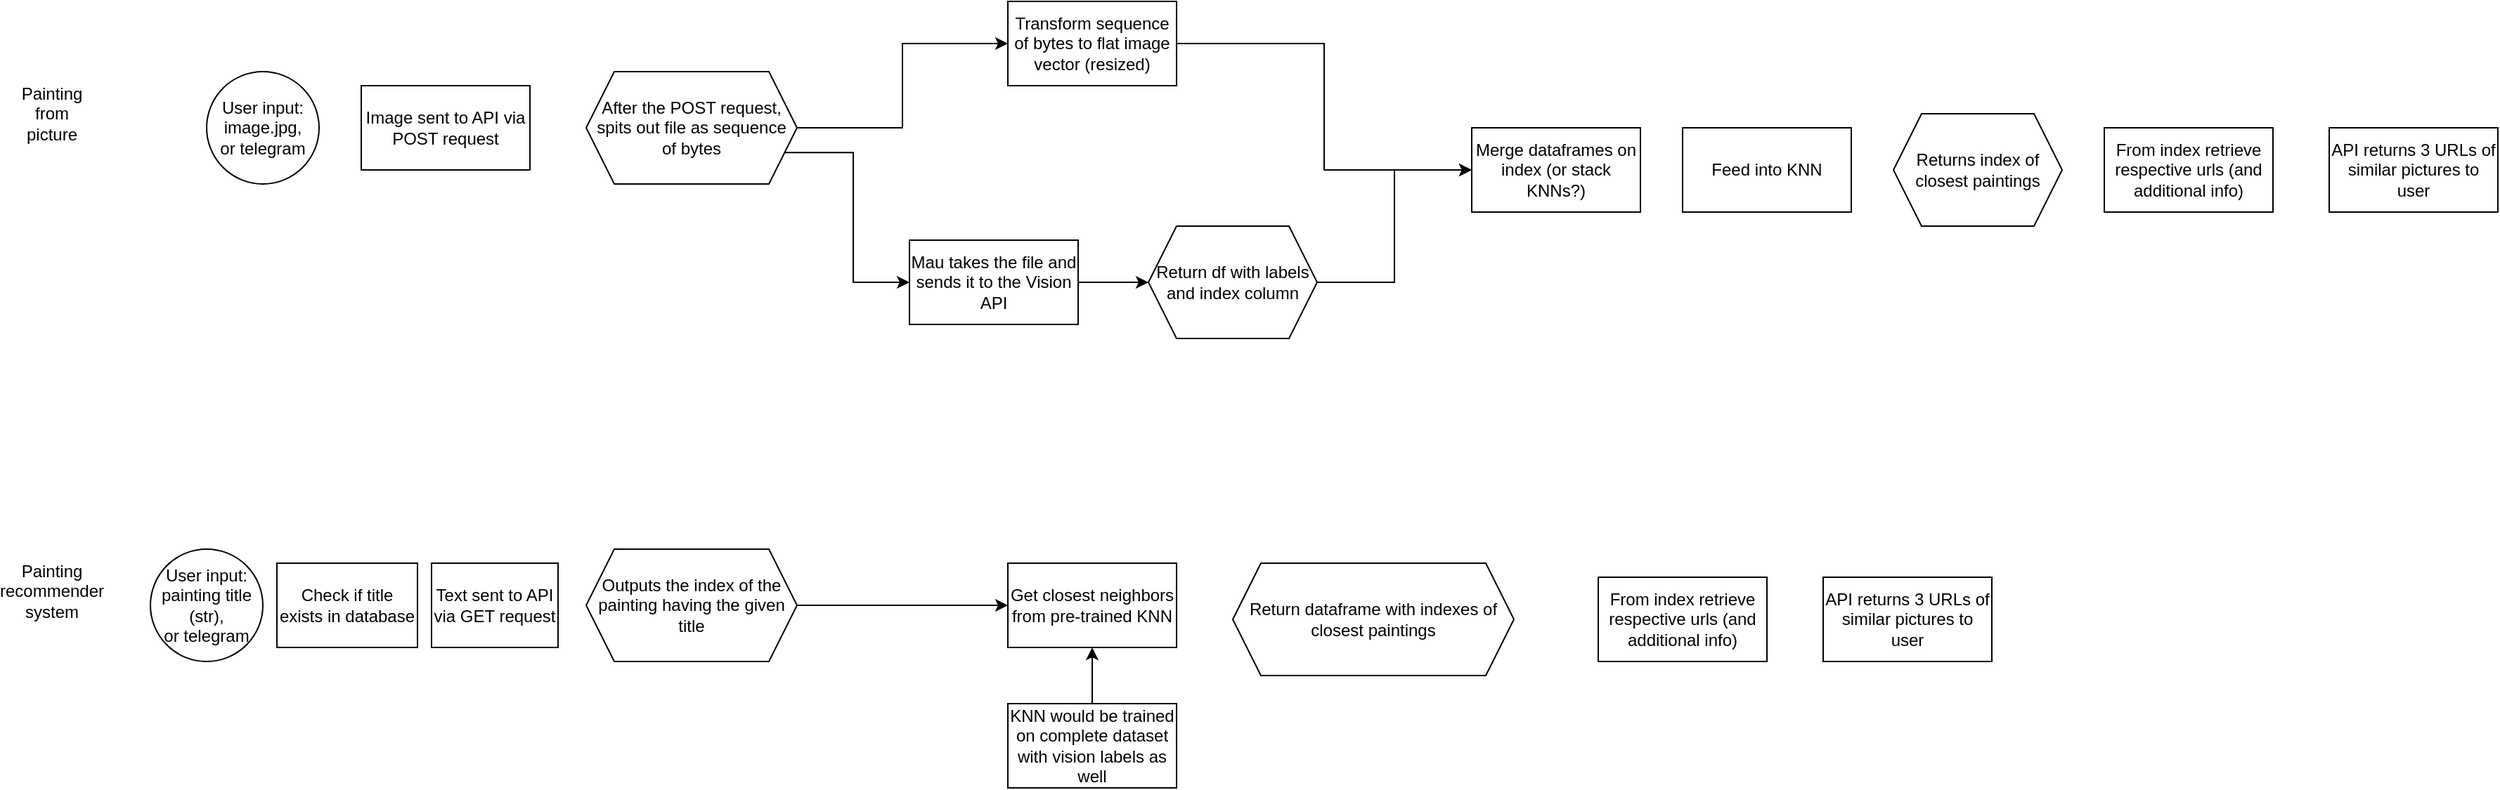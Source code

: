 <mxfile version="14.4.4" type="github">
  <diagram id="yanD1s6auPZaYfa-5J64" name="Page-1">
    <mxGraphModel dx="1563" dy="659" grid="1" gridSize="10" guides="1" tooltips="1" connect="1" arrows="1" fold="1" page="1" pageScale="1" pageWidth="850" pageHeight="1100" math="0" shadow="0">
      <root>
        <mxCell id="0" />
        <mxCell id="1" parent="0" />
        <mxCell id="aswUXa0c5YwTRBwQK4K9-1" value="Image sent to API via POST request" style="rounded=0;whiteSpace=wrap;html=1;" vertex="1" parent="1">
          <mxGeometry x="290" y="170" width="120" height="60" as="geometry" />
        </mxCell>
        <mxCell id="aswUXa0c5YwTRBwQK4K9-2" value="Painting from picture" style="text;html=1;strokeColor=none;fillColor=none;align=center;verticalAlign=middle;whiteSpace=wrap;rounded=0;" vertex="1" parent="1">
          <mxGeometry x="50" y="180" width="40" height="20" as="geometry" />
        </mxCell>
        <mxCell id="aswUXa0c5YwTRBwQK4K9-3" value="User input: image.jpg,&lt;br&gt;or telegram" style="ellipse;whiteSpace=wrap;html=1;aspect=fixed;" vertex="1" parent="1">
          <mxGeometry x="180" y="160" width="80" height="80" as="geometry" />
        </mxCell>
        <mxCell id="aswUXa0c5YwTRBwQK4K9-5" value="API returns 3 URLs of similar pictures to user" style="rounded=0;whiteSpace=wrap;html=1;" vertex="1" parent="1">
          <mxGeometry x="1690" y="200" width="120" height="60" as="geometry" />
        </mxCell>
        <mxCell id="aswUXa0c5YwTRBwQK4K9-12" style="edgeStyle=orthogonalEdgeStyle;rounded=0;orthogonalLoop=1;jettySize=auto;html=1;exitX=1;exitY=0.5;exitDx=0;exitDy=0;entryX=0;entryY=0.5;entryDx=0;entryDy=0;" edge="1" parent="1" source="aswUXa0c5YwTRBwQK4K9-7" target="aswUXa0c5YwTRBwQK4K9-10">
          <mxGeometry relative="1" as="geometry" />
        </mxCell>
        <mxCell id="aswUXa0c5YwTRBwQK4K9-13" style="edgeStyle=orthogonalEdgeStyle;rounded=0;orthogonalLoop=1;jettySize=auto;html=1;exitX=1;exitY=0.75;exitDx=0;exitDy=0;entryX=0;entryY=0.5;entryDx=0;entryDy=0;" edge="1" parent="1" source="aswUXa0c5YwTRBwQK4K9-7" target="aswUXa0c5YwTRBwQK4K9-8">
          <mxGeometry relative="1" as="geometry" />
        </mxCell>
        <mxCell id="aswUXa0c5YwTRBwQK4K9-7" value="After the POST request, spits out file as sequence of bytes" style="shape=hexagon;perimeter=hexagonPerimeter2;whiteSpace=wrap;html=1;fixedSize=1;" vertex="1" parent="1">
          <mxGeometry x="450" y="160" width="150" height="80" as="geometry" />
        </mxCell>
        <mxCell id="aswUXa0c5YwTRBwQK4K9-14" style="edgeStyle=orthogonalEdgeStyle;rounded=0;orthogonalLoop=1;jettySize=auto;html=1;exitX=1;exitY=0.5;exitDx=0;exitDy=0;entryX=0;entryY=0.5;entryDx=0;entryDy=0;" edge="1" parent="1" source="aswUXa0c5YwTRBwQK4K9-8" target="aswUXa0c5YwTRBwQK4K9-9">
          <mxGeometry relative="1" as="geometry" />
        </mxCell>
        <mxCell id="aswUXa0c5YwTRBwQK4K9-8" value="Mau takes the file and sends it to the Vision API" style="rounded=0;whiteSpace=wrap;html=1;" vertex="1" parent="1">
          <mxGeometry x="680" y="280" width="120" height="60" as="geometry" />
        </mxCell>
        <mxCell id="aswUXa0c5YwTRBwQK4K9-16" style="edgeStyle=orthogonalEdgeStyle;rounded=0;orthogonalLoop=1;jettySize=auto;html=1;exitX=1;exitY=0.5;exitDx=0;exitDy=0;entryX=0;entryY=0.5;entryDx=0;entryDy=0;" edge="1" parent="1" source="aswUXa0c5YwTRBwQK4K9-9" target="aswUXa0c5YwTRBwQK4K9-11">
          <mxGeometry relative="1" as="geometry" />
        </mxCell>
        <mxCell id="aswUXa0c5YwTRBwQK4K9-9" value="Return df with labels and index column" style="shape=hexagon;perimeter=hexagonPerimeter2;whiteSpace=wrap;html=1;fixedSize=1;" vertex="1" parent="1">
          <mxGeometry x="850" y="270" width="120" height="80" as="geometry" />
        </mxCell>
        <mxCell id="aswUXa0c5YwTRBwQK4K9-15" style="edgeStyle=orthogonalEdgeStyle;rounded=0;orthogonalLoop=1;jettySize=auto;html=1;exitX=1;exitY=0.5;exitDx=0;exitDy=0;entryX=0;entryY=0.5;entryDx=0;entryDy=0;" edge="1" parent="1" source="aswUXa0c5YwTRBwQK4K9-10" target="aswUXa0c5YwTRBwQK4K9-11">
          <mxGeometry relative="1" as="geometry" />
        </mxCell>
        <mxCell id="aswUXa0c5YwTRBwQK4K9-10" value="Transform sequence of bytes to flat image vector (resized)" style="rounded=0;whiteSpace=wrap;html=1;" vertex="1" parent="1">
          <mxGeometry x="750" y="110" width="120" height="60" as="geometry" />
        </mxCell>
        <mxCell id="aswUXa0c5YwTRBwQK4K9-11" value="Merge dataframes on index (or stack KNNs?)" style="rounded=0;whiteSpace=wrap;html=1;" vertex="1" parent="1">
          <mxGeometry x="1080" y="200" width="120" height="60" as="geometry" />
        </mxCell>
        <mxCell id="aswUXa0c5YwTRBwQK4K9-17" value="Feed into KNN" style="rounded=0;whiteSpace=wrap;html=1;" vertex="1" parent="1">
          <mxGeometry x="1230" y="200" width="120" height="60" as="geometry" />
        </mxCell>
        <mxCell id="aswUXa0c5YwTRBwQK4K9-18" value="Returns index of closest paintings" style="shape=hexagon;perimeter=hexagonPerimeter2;whiteSpace=wrap;html=1;fixedSize=1;" vertex="1" parent="1">
          <mxGeometry x="1380" y="190" width="120" height="80" as="geometry" />
        </mxCell>
        <mxCell id="aswUXa0c5YwTRBwQK4K9-19" value="From index retrieve respective urls (and additional info)" style="rounded=0;whiteSpace=wrap;html=1;" vertex="1" parent="1">
          <mxGeometry x="1530" y="200" width="120" height="60" as="geometry" />
        </mxCell>
        <mxCell id="aswUXa0c5YwTRBwQK4K9-20" value="Text sent to API via GET request" style="rounded=0;whiteSpace=wrap;html=1;" vertex="1" parent="1">
          <mxGeometry x="340" y="510" width="90" height="60" as="geometry" />
        </mxCell>
        <mxCell id="aswUXa0c5YwTRBwQK4K9-21" value="Painting recommender system" style="text;html=1;strokeColor=none;fillColor=none;align=center;verticalAlign=middle;whiteSpace=wrap;rounded=0;" vertex="1" parent="1">
          <mxGeometry x="50" y="520" width="40" height="20" as="geometry" />
        </mxCell>
        <mxCell id="aswUXa0c5YwTRBwQK4K9-22" value="User input: painting title (str),&lt;br&gt;or telegram" style="ellipse;whiteSpace=wrap;html=1;aspect=fixed;" vertex="1" parent="1">
          <mxGeometry x="140" y="500" width="80" height="80" as="geometry" />
        </mxCell>
        <mxCell id="aswUXa0c5YwTRBwQK4K9-23" value="API returns 3 URLs of similar pictures to user" style="rounded=0;whiteSpace=wrap;html=1;" vertex="1" parent="1">
          <mxGeometry x="1330" y="520" width="120" height="60" as="geometry" />
        </mxCell>
        <mxCell id="aswUXa0c5YwTRBwQK4K9-24" style="edgeStyle=orthogonalEdgeStyle;rounded=0;orthogonalLoop=1;jettySize=auto;html=1;exitX=1;exitY=0.5;exitDx=0;exitDy=0;entryX=0;entryY=0.5;entryDx=0;entryDy=0;" edge="1" parent="1" source="aswUXa0c5YwTRBwQK4K9-26" target="aswUXa0c5YwTRBwQK4K9-32">
          <mxGeometry relative="1" as="geometry" />
        </mxCell>
        <mxCell id="aswUXa0c5YwTRBwQK4K9-26" value="Outputs the index of the painting having the given title" style="shape=hexagon;perimeter=hexagonPerimeter2;whiteSpace=wrap;html=1;fixedSize=1;" vertex="1" parent="1">
          <mxGeometry x="450" y="500" width="150" height="80" as="geometry" />
        </mxCell>
        <mxCell id="aswUXa0c5YwTRBwQK4K9-32" value="Get closest neighbors from pre-trained KNN" style="rounded=0;whiteSpace=wrap;html=1;" vertex="1" parent="1">
          <mxGeometry x="750" y="510" width="120" height="60" as="geometry" />
        </mxCell>
        <mxCell id="aswUXa0c5YwTRBwQK4K9-36" value="From index retrieve respective urls (and additional info)" style="rounded=0;whiteSpace=wrap;html=1;" vertex="1" parent="1">
          <mxGeometry x="1170" y="520" width="120" height="60" as="geometry" />
        </mxCell>
        <mxCell id="aswUXa0c5YwTRBwQK4K9-37" value="Check if title exists in database" style="rounded=0;whiteSpace=wrap;html=1;" vertex="1" parent="1">
          <mxGeometry x="230" y="510" width="100" height="60" as="geometry" />
        </mxCell>
        <mxCell id="aswUXa0c5YwTRBwQK4K9-39" style="edgeStyle=orthogonalEdgeStyle;rounded=0;orthogonalLoop=1;jettySize=auto;html=1;exitX=0.5;exitY=0;exitDx=0;exitDy=0;entryX=0.5;entryY=1;entryDx=0;entryDy=0;" edge="1" parent="1" source="aswUXa0c5YwTRBwQK4K9-38" target="aswUXa0c5YwTRBwQK4K9-32">
          <mxGeometry relative="1" as="geometry" />
        </mxCell>
        <mxCell id="aswUXa0c5YwTRBwQK4K9-38" value="KNN would be trained on complete dataset with vision labels as well" style="rounded=0;whiteSpace=wrap;html=1;" vertex="1" parent="1">
          <mxGeometry x="750" y="610" width="120" height="60" as="geometry" />
        </mxCell>
        <mxCell id="aswUXa0c5YwTRBwQK4K9-40" value="Return dataframe with indexes of closest paintings" style="shape=hexagon;perimeter=hexagonPerimeter2;whiteSpace=wrap;html=1;fixedSize=1;" vertex="1" parent="1">
          <mxGeometry x="910" y="510" width="200" height="80" as="geometry" />
        </mxCell>
      </root>
    </mxGraphModel>
  </diagram>
</mxfile>
